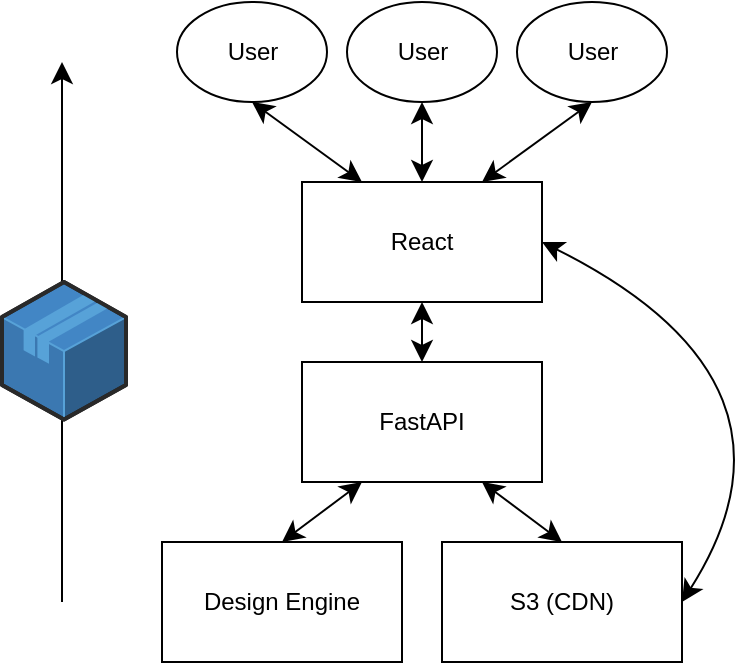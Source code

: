<mxfile version="28.1.1">
  <diagram name="페이지-1" id="BiSjAZ65uulZKemfQ167">
    <mxGraphModel dx="693" dy="803" grid="1" gridSize="10" guides="1" tooltips="1" connect="1" arrows="1" fold="1" page="1" pageScale="1" pageWidth="827" pageHeight="1169" math="0" shadow="0">
      <root>
        <mxCell id="0" />
        <mxCell id="1" parent="0" />
        <mxCell id="3nb2z2yEr6rZy9aEyB7E-1" value="React" style="rounded=0;whiteSpace=wrap;html=1;" vertex="1" parent="1">
          <mxGeometry x="190" y="120" width="120" height="60" as="geometry" />
        </mxCell>
        <mxCell id="3nb2z2yEr6rZy9aEyB7E-2" value="FastAPI" style="rounded=0;whiteSpace=wrap;html=1;" vertex="1" parent="1">
          <mxGeometry x="190" y="210" width="120" height="60" as="geometry" />
        </mxCell>
        <mxCell id="3nb2z2yEr6rZy9aEyB7E-3" value="Design Engine" style="rounded=0;whiteSpace=wrap;html=1;" vertex="1" parent="1">
          <mxGeometry x="120" y="300" width="120" height="60" as="geometry" />
        </mxCell>
        <mxCell id="3nb2z2yEr6rZy9aEyB7E-4" value="S3 (CDN)" style="rounded=0;whiteSpace=wrap;html=1;" vertex="1" parent="1">
          <mxGeometry x="260" y="300" width="120" height="60" as="geometry" />
        </mxCell>
        <mxCell id="3nb2z2yEr6rZy9aEyB7E-6" value="" style="endArrow=classic;startArrow=classic;html=1;rounded=0;fontSize=12;startSize=8;endSize=8;curved=1;exitX=0.75;exitY=1;exitDx=0;exitDy=0;entryX=0.5;entryY=0;entryDx=0;entryDy=0;" edge="1" parent="1" source="3nb2z2yEr6rZy9aEyB7E-2" target="3nb2z2yEr6rZy9aEyB7E-4">
          <mxGeometry width="50" height="50" relative="1" as="geometry">
            <mxPoint x="330" y="440" as="sourcePoint" />
            <mxPoint x="380" y="390" as="targetPoint" />
          </mxGeometry>
        </mxCell>
        <mxCell id="3nb2z2yEr6rZy9aEyB7E-7" value="" style="endArrow=classic;startArrow=classic;html=1;rounded=0;fontSize=12;startSize=8;endSize=8;curved=1;exitX=0.5;exitY=0;exitDx=0;exitDy=0;entryX=0.25;entryY=1;entryDx=0;entryDy=0;" edge="1" parent="1" source="3nb2z2yEr6rZy9aEyB7E-3" target="3nb2z2yEr6rZy9aEyB7E-2">
          <mxGeometry width="50" height="50" relative="1" as="geometry">
            <mxPoint x="330" y="440" as="sourcePoint" />
            <mxPoint x="380" y="390" as="targetPoint" />
          </mxGeometry>
        </mxCell>
        <mxCell id="3nb2z2yEr6rZy9aEyB7E-8" value="" style="endArrow=classic;startArrow=classic;html=1;rounded=0;fontSize=12;startSize=8;endSize=8;curved=1;exitX=1;exitY=0.5;exitDx=0;exitDy=0;entryX=1;entryY=0.5;entryDx=0;entryDy=0;" edge="1" parent="1" source="3nb2z2yEr6rZy9aEyB7E-1" target="3nb2z2yEr6rZy9aEyB7E-4">
          <mxGeometry width="50" height="50" relative="1" as="geometry">
            <mxPoint x="330" y="440" as="sourcePoint" />
            <mxPoint x="380" y="390" as="targetPoint" />
            <Array as="points">
              <mxPoint x="450" y="220" />
            </Array>
          </mxGeometry>
        </mxCell>
        <mxCell id="3nb2z2yEr6rZy9aEyB7E-9" value="" style="endArrow=classic;startArrow=classic;html=1;rounded=0;fontSize=12;startSize=8;endSize=8;curved=1;exitX=0.5;exitY=0;exitDx=0;exitDy=0;entryX=0.5;entryY=1;entryDx=0;entryDy=0;" edge="1" parent="1" source="3nb2z2yEr6rZy9aEyB7E-2" target="3nb2z2yEr6rZy9aEyB7E-1">
          <mxGeometry width="50" height="50" relative="1" as="geometry">
            <mxPoint x="330" y="440" as="sourcePoint" />
            <mxPoint x="380" y="390" as="targetPoint" />
          </mxGeometry>
        </mxCell>
        <mxCell id="3nb2z2yEr6rZy9aEyB7E-10" value="User" style="ellipse;whiteSpace=wrap;html=1;" vertex="1" parent="1">
          <mxGeometry x="127.5" y="30" width="75" height="50" as="geometry" />
        </mxCell>
        <mxCell id="3nb2z2yEr6rZy9aEyB7E-11" value="User" style="ellipse;whiteSpace=wrap;html=1;" vertex="1" parent="1">
          <mxGeometry x="212.5" y="30" width="75" height="50" as="geometry" />
        </mxCell>
        <mxCell id="3nb2z2yEr6rZy9aEyB7E-12" value="User" style="ellipse;whiteSpace=wrap;html=1;" vertex="1" parent="1">
          <mxGeometry x="297.5" y="30" width="75" height="50" as="geometry" />
        </mxCell>
        <mxCell id="3nb2z2yEr6rZy9aEyB7E-13" value="" style="endArrow=classic;startArrow=classic;html=1;rounded=0;fontSize=12;startSize=8;endSize=8;curved=1;exitX=0.5;exitY=1;exitDx=0;exitDy=0;entryX=0.25;entryY=0;entryDx=0;entryDy=0;" edge="1" parent="1" source="3nb2z2yEr6rZy9aEyB7E-10" target="3nb2z2yEr6rZy9aEyB7E-1">
          <mxGeometry width="50" height="50" relative="1" as="geometry">
            <mxPoint x="330" y="400" as="sourcePoint" />
            <mxPoint x="380" y="350" as="targetPoint" />
          </mxGeometry>
        </mxCell>
        <mxCell id="3nb2z2yEr6rZy9aEyB7E-14" value="" style="endArrow=classic;startArrow=classic;html=1;rounded=0;fontSize=12;startSize=8;endSize=8;curved=1;exitX=0.5;exitY=1;exitDx=0;exitDy=0;entryX=0.5;entryY=0;entryDx=0;entryDy=0;" edge="1" parent="1" source="3nb2z2yEr6rZy9aEyB7E-11" target="3nb2z2yEr6rZy9aEyB7E-1">
          <mxGeometry width="50" height="50" relative="1" as="geometry">
            <mxPoint x="400" y="150" as="sourcePoint" />
            <mxPoint x="455" y="190" as="targetPoint" />
          </mxGeometry>
        </mxCell>
        <mxCell id="3nb2z2yEr6rZy9aEyB7E-15" value="" style="endArrow=classic;startArrow=classic;html=1;rounded=0;fontSize=12;startSize=8;endSize=8;curved=1;exitX=0.5;exitY=1;exitDx=0;exitDy=0;entryX=0.75;entryY=0;entryDx=0;entryDy=0;" edge="1" parent="1" source="3nb2z2yEr6rZy9aEyB7E-12" target="3nb2z2yEr6rZy9aEyB7E-1">
          <mxGeometry width="50" height="50" relative="1" as="geometry">
            <mxPoint x="280" y="100" as="sourcePoint" />
            <mxPoint x="280" y="140" as="targetPoint" />
          </mxGeometry>
        </mxCell>
        <mxCell id="3nb2z2yEr6rZy9aEyB7E-16" value="" style="endArrow=classic;html=1;rounded=0;fontSize=12;startSize=8;endSize=8;curved=1;" edge="1" parent="1">
          <mxGeometry width="50" height="50" relative="1" as="geometry">
            <mxPoint x="70" y="330" as="sourcePoint" />
            <mxPoint x="70" y="60" as="targetPoint" />
          </mxGeometry>
        </mxCell>
        <mxCell id="3nb2z2yEr6rZy9aEyB7E-17" value="" style="verticalLabelPosition=bottom;html=1;verticalAlign=top;strokeWidth=1;align=center;outlineConnect=0;dashed=0;outlineConnect=0;shape=mxgraph.aws3d.application;fillColor=#4286c5;strokeColor=#57A2D8;aspect=fixed;" vertex="1" parent="1">
          <mxGeometry x="40" y="170" width="62" height="68.8" as="geometry" />
        </mxCell>
      </root>
    </mxGraphModel>
  </diagram>
</mxfile>
